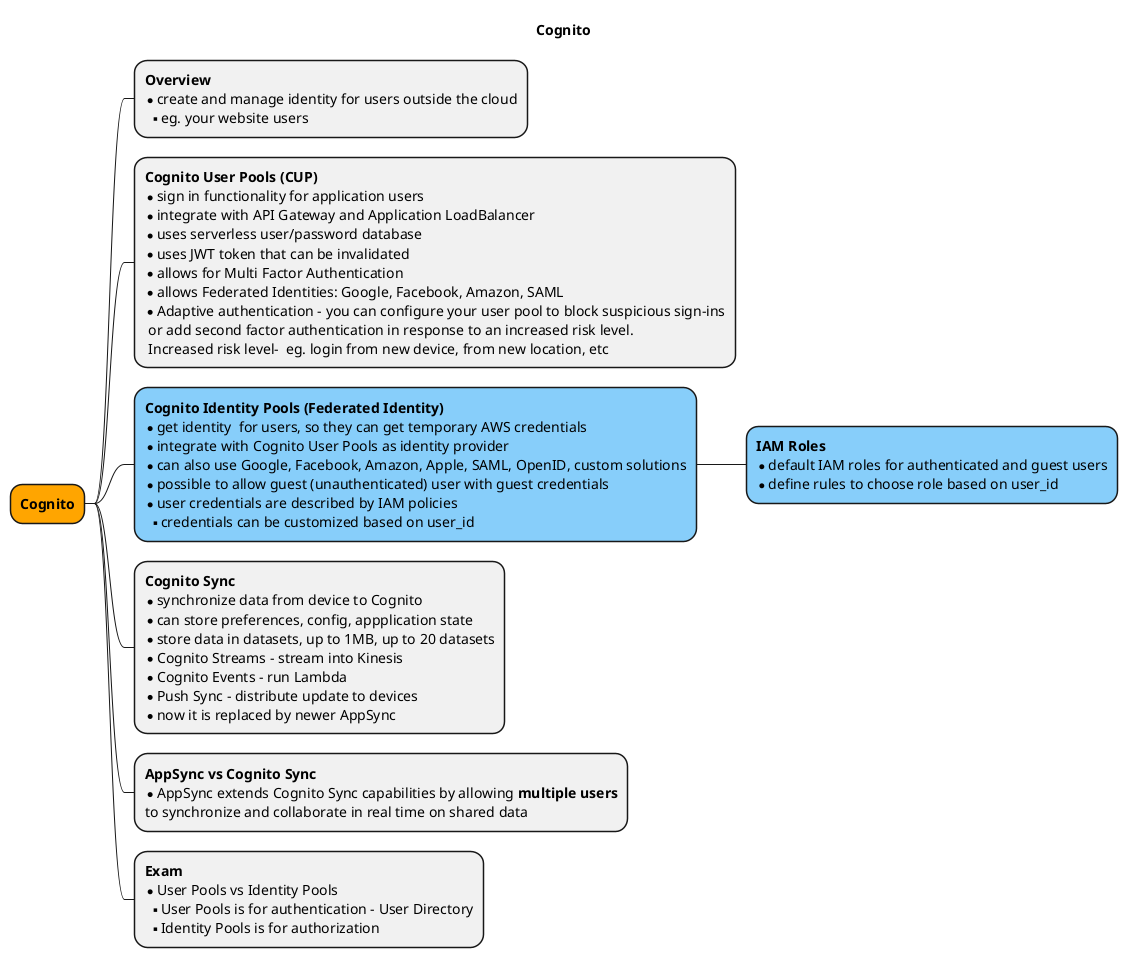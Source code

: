 @startmindmap 00-diagram

title Cognito

<style>
mindmapDiagram {
  .trail {
    BackgroundColor Pink
  }
  .orange {
    BackgroundColor orange
  }
  .identity {
    BackgroundColor LightSkyBlue
  }
}
</style>


*[#Orange] <b>Cognito
 * <b>Overview\n*create and manage identity for users outside the cloud\n**eg. your website users
 * <b>Cognito User Pools (CUP)\n*sign in functionality for application users\n*integrate with API Gateway and Application LoadBalancer\n*uses serverless user/password database\n*uses JWT token that can be invalidated\n*allows for Multi Factor Authentication\n*allows Federated Identities: Google, Facebook, Amazon, SAML\n*Adaptive authentication - you can configure your user pool to block suspicious sign-ins\n or add second factor authentication in response to an increased risk level.\n Increased risk level-  eg. login from new device, from new location, etc
 * <b>Cognito Identity Pools (Federated Identity)\n*get identity  for users, so they can get temporary AWS credentials\n*integrate with Cognito User Pools as identity provider\n*can also use Google, Facebook, Amazon, Apple, SAML, OpenID, custom solutions\n*possible to allow guest (unauthenticated) user with guest credentials\n*user credentials are described by IAM policies\n**credentials can be customized based on user_id <<identity>>
  * <b>IAM Roles\n*default IAM roles for authenticated and guest users\n*define rules to choose role based on user_id <<identity>>
 * <b>Cognito Sync\n*synchronize data from device to Cognito\n*can store preferences, config, appplication state\n*store data in datasets, up to 1MB, up to 20 datasets\n*Cognito Streams - stream into Kinesis\n*Cognito Events - run Lambda\n*Push Sync - distribute update to devices\n*now it is replaced by newer AppSync
 * <b>AppSync vs Cognito Sync\n*AppSync extends Cognito Sync capabilities by allowing **multiple users** \nto synchronize and collaborate in real time on shared data
 * <b>Exam\n*User Pools vs Identity Pools\n**User Pools is for authentication - User Directory\n**Identity Pools is for authorization
@endmindmap
